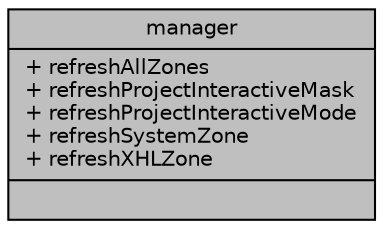 digraph "manager"
{
 // INTERACTIVE_SVG=YES
  edge [fontname="Helvetica",fontsize="10",labelfontname="Helvetica",labelfontsize="10"];
  node [fontname="Helvetica",fontsize="10",shape=record];
  Node1 [label="{manager\n|+ refreshAllZones\l+ refreshProjectInteractiveMask\l+ refreshProjectInteractiveMode\l+ refreshSystemZone\l+ refreshXHLZone\l|}",height=0.2,width=0.4,color="black", fillcolor="grey75", style="filled", fontcolor="black"];
}
